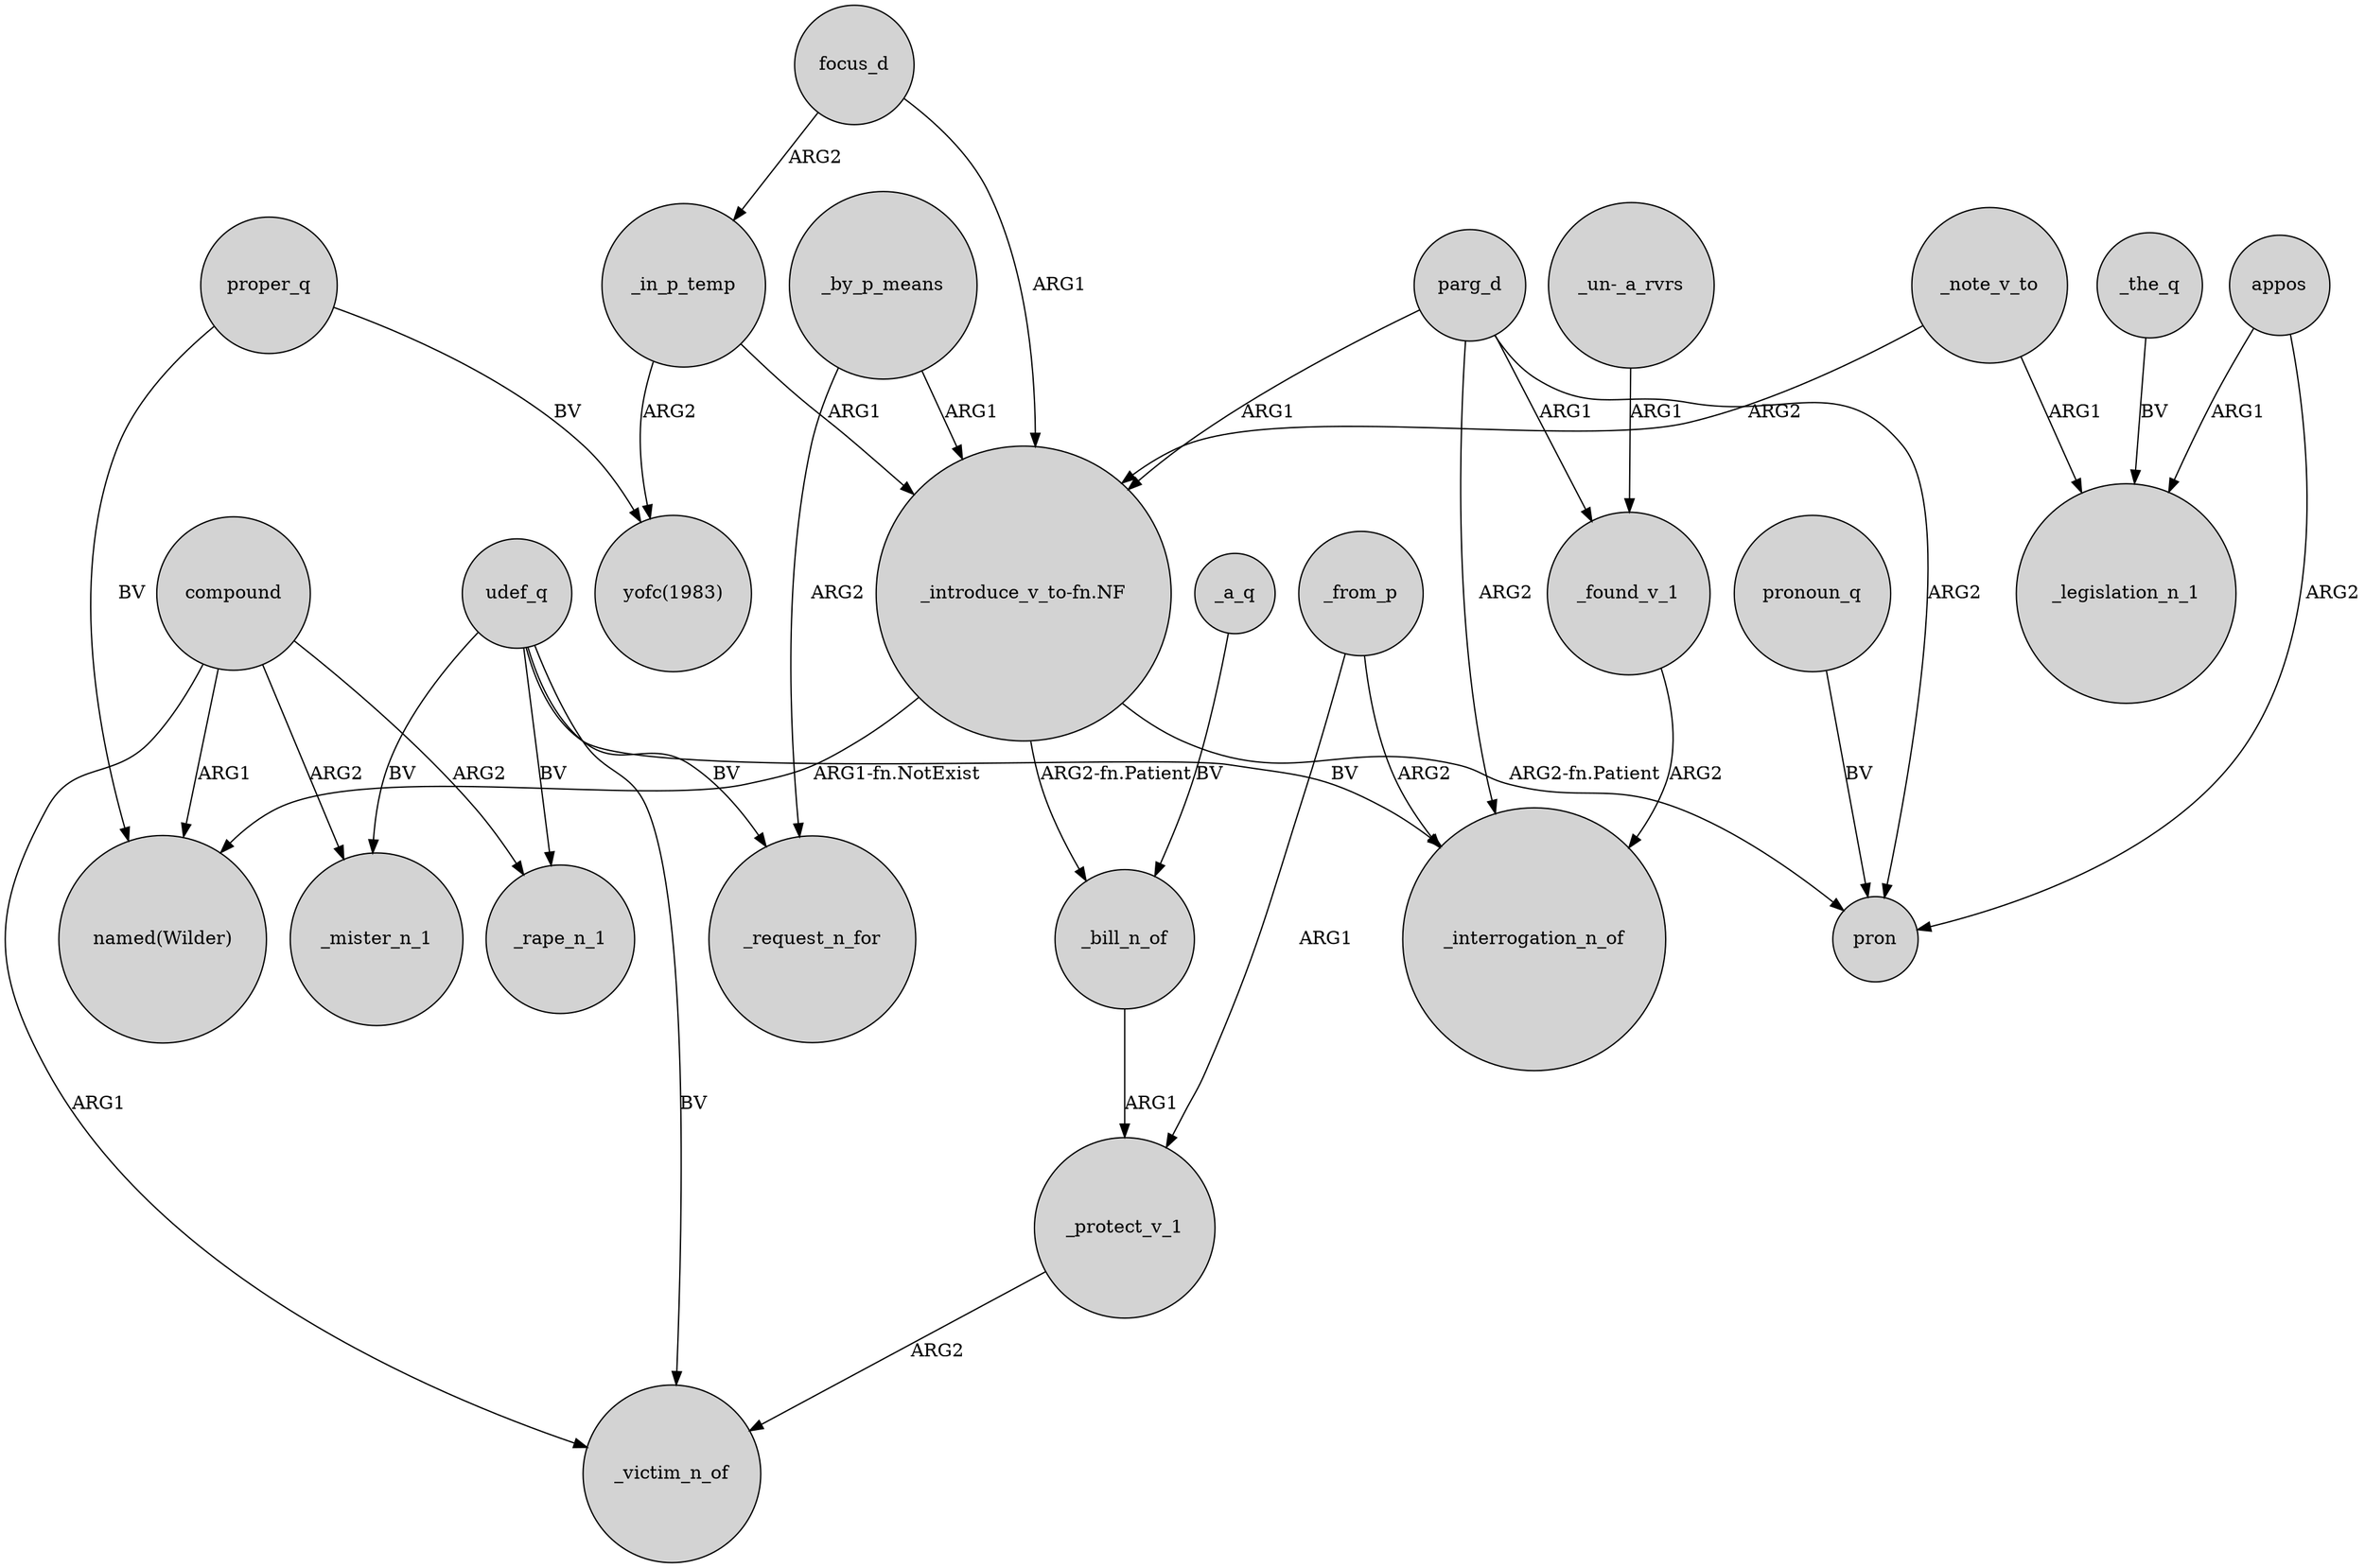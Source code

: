 digraph {
	node [shape=circle style=filled]
	_from_p -> _protect_v_1 [label=ARG1]
	focus_d -> _in_p_temp [label=ARG2]
	appos -> pron [label=ARG2]
	focus_d -> "_introduce_v_to-fn.NF" [label=ARG1]
	compound -> _victim_n_of [label=ARG1]
	_a_q -> _bill_n_of [label=BV]
	"_introduce_v_to-fn.NF" -> pron [label="ARG2-fn.Patient"]
	"_introduce_v_to-fn.NF" -> _bill_n_of [label="ARG2-fn.Patient"]
	compound -> _mister_n_1 [label=ARG2]
	udef_q -> _victim_n_of [label=BV]
	udef_q -> _mister_n_1 [label=BV]
	_note_v_to -> "_introduce_v_to-fn.NF" [label=ARG2]
	parg_d -> _found_v_1 [label=ARG1]
	udef_q -> _interrogation_n_of [label=BV]
	proper_q -> "yofc(1983)" [label=BV]
	compound -> _rape_n_1 [label=ARG2]
	_in_p_temp -> "_introduce_v_to-fn.NF" [label=ARG1]
	compound -> "named(Wilder)" [label=ARG1]
	udef_q -> _request_n_for [label=BV]
	_by_p_means -> "_introduce_v_to-fn.NF" [label=ARG1]
	parg_d -> pron [label=ARG2]
	udef_q -> _rape_n_1 [label=BV]
	parg_d -> _interrogation_n_of [label=ARG2]
	"_un-_a_rvrs" -> _found_v_1 [label=ARG1]
	pronoun_q -> pron [label=BV]
	appos -> _legislation_n_1 [label=ARG1]
	_bill_n_of -> _protect_v_1 [label=ARG1]
	_note_v_to -> _legislation_n_1 [label=ARG1]
	_found_v_1 -> _interrogation_n_of [label=ARG2]
	proper_q -> "named(Wilder)" [label=BV]
	_the_q -> _legislation_n_1 [label=BV]
	_by_p_means -> _request_n_for [label=ARG2]
	parg_d -> "_introduce_v_to-fn.NF" [label=ARG1]
	_protect_v_1 -> _victim_n_of [label=ARG2]
	"_introduce_v_to-fn.NF" -> "named(Wilder)" [label="ARG1-fn.NotExist"]
	_from_p -> _interrogation_n_of [label=ARG2]
	_in_p_temp -> "yofc(1983)" [label=ARG2]
}
